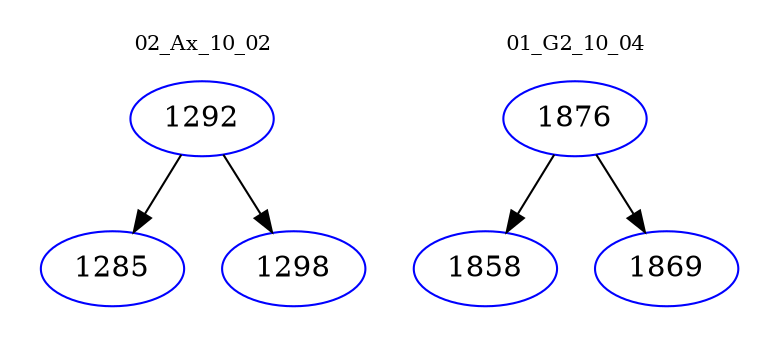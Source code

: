 digraph{
subgraph cluster_0 {
color = white
label = "02_Ax_10_02";
fontsize=10;
T0_1292 [label="1292", color="blue"]
T0_1292 -> T0_1285 [color="black"]
T0_1285 [label="1285", color="blue"]
T0_1292 -> T0_1298 [color="black"]
T0_1298 [label="1298", color="blue"]
}
subgraph cluster_1 {
color = white
label = "01_G2_10_04";
fontsize=10;
T1_1876 [label="1876", color="blue"]
T1_1876 -> T1_1858 [color="black"]
T1_1858 [label="1858", color="blue"]
T1_1876 -> T1_1869 [color="black"]
T1_1869 [label="1869", color="blue"]
}
}
